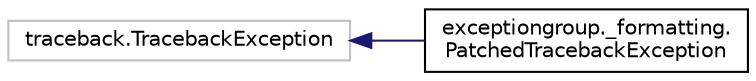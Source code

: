 digraph "Graphical Class Hierarchy"
{
 // LATEX_PDF_SIZE
  edge [fontname="Helvetica",fontsize="10",labelfontname="Helvetica",labelfontsize="10"];
  node [fontname="Helvetica",fontsize="10",shape=record];
  rankdir="LR";
  Node14125 [label="traceback.TracebackException",height=0.2,width=0.4,color="grey75", fillcolor="white", style="filled",tooltip=" "];
  Node14125 -> Node0 [dir="back",color="midnightblue",fontsize="10",style="solid",fontname="Helvetica"];
  Node0 [label="exceptiongroup._formatting.\lPatchedTracebackException",height=0.2,width=0.4,color="black", fillcolor="white", style="filled",URL="$classexceptiongroup_1_1__formatting_1_1PatchedTracebackException.html",tooltip=" "];
}
